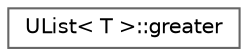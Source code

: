 digraph "Graphical Class Hierarchy"
{
 // LATEX_PDF_SIZE
  bgcolor="transparent";
  edge [fontname=Helvetica,fontsize=10,labelfontname=Helvetica,labelfontsize=10];
  node [fontname=Helvetica,fontsize=10,shape=box,height=0.2,width=0.4];
  rankdir="LR";
  Node0 [id="Node000000",label="UList\< T \>::greater",height=0.2,width=0.4,color="grey40", fillcolor="white", style="filled",URL="$structFoam_1_1UList_1_1greater.html",tooltip=" "];
}
